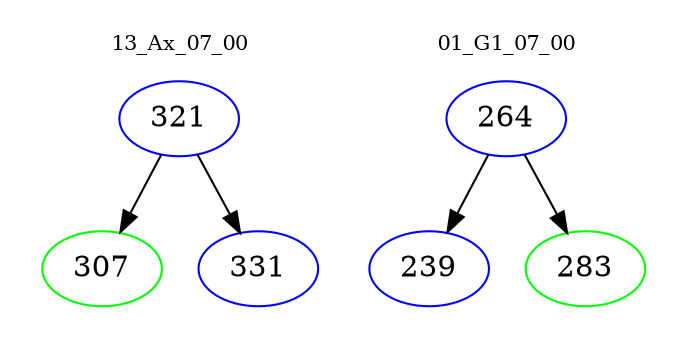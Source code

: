 digraph{
subgraph cluster_0 {
color = white
label = "13_Ax_07_00";
fontsize=10;
T0_321 [label="321", color="blue"]
T0_321 -> T0_307 [color="black"]
T0_307 [label="307", color="green"]
T0_321 -> T0_331 [color="black"]
T0_331 [label="331", color="blue"]
}
subgraph cluster_1 {
color = white
label = "01_G1_07_00";
fontsize=10;
T1_264 [label="264", color="blue"]
T1_264 -> T1_239 [color="black"]
T1_239 [label="239", color="blue"]
T1_264 -> T1_283 [color="black"]
T1_283 [label="283", color="green"]
}
}
